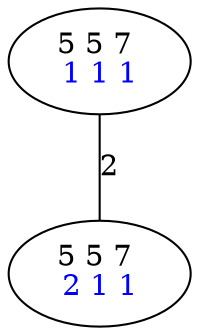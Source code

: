 graph G {
	0 [label=<5 5 7 <BR/> <FONT COLOR="BLUE">1 1 1 </FONT>>];
	1 [label=<5 5 7 <BR/> <FONT COLOR="BLUE">2 1 1 </FONT>>];
	0 -- 1 [label="2"];
}